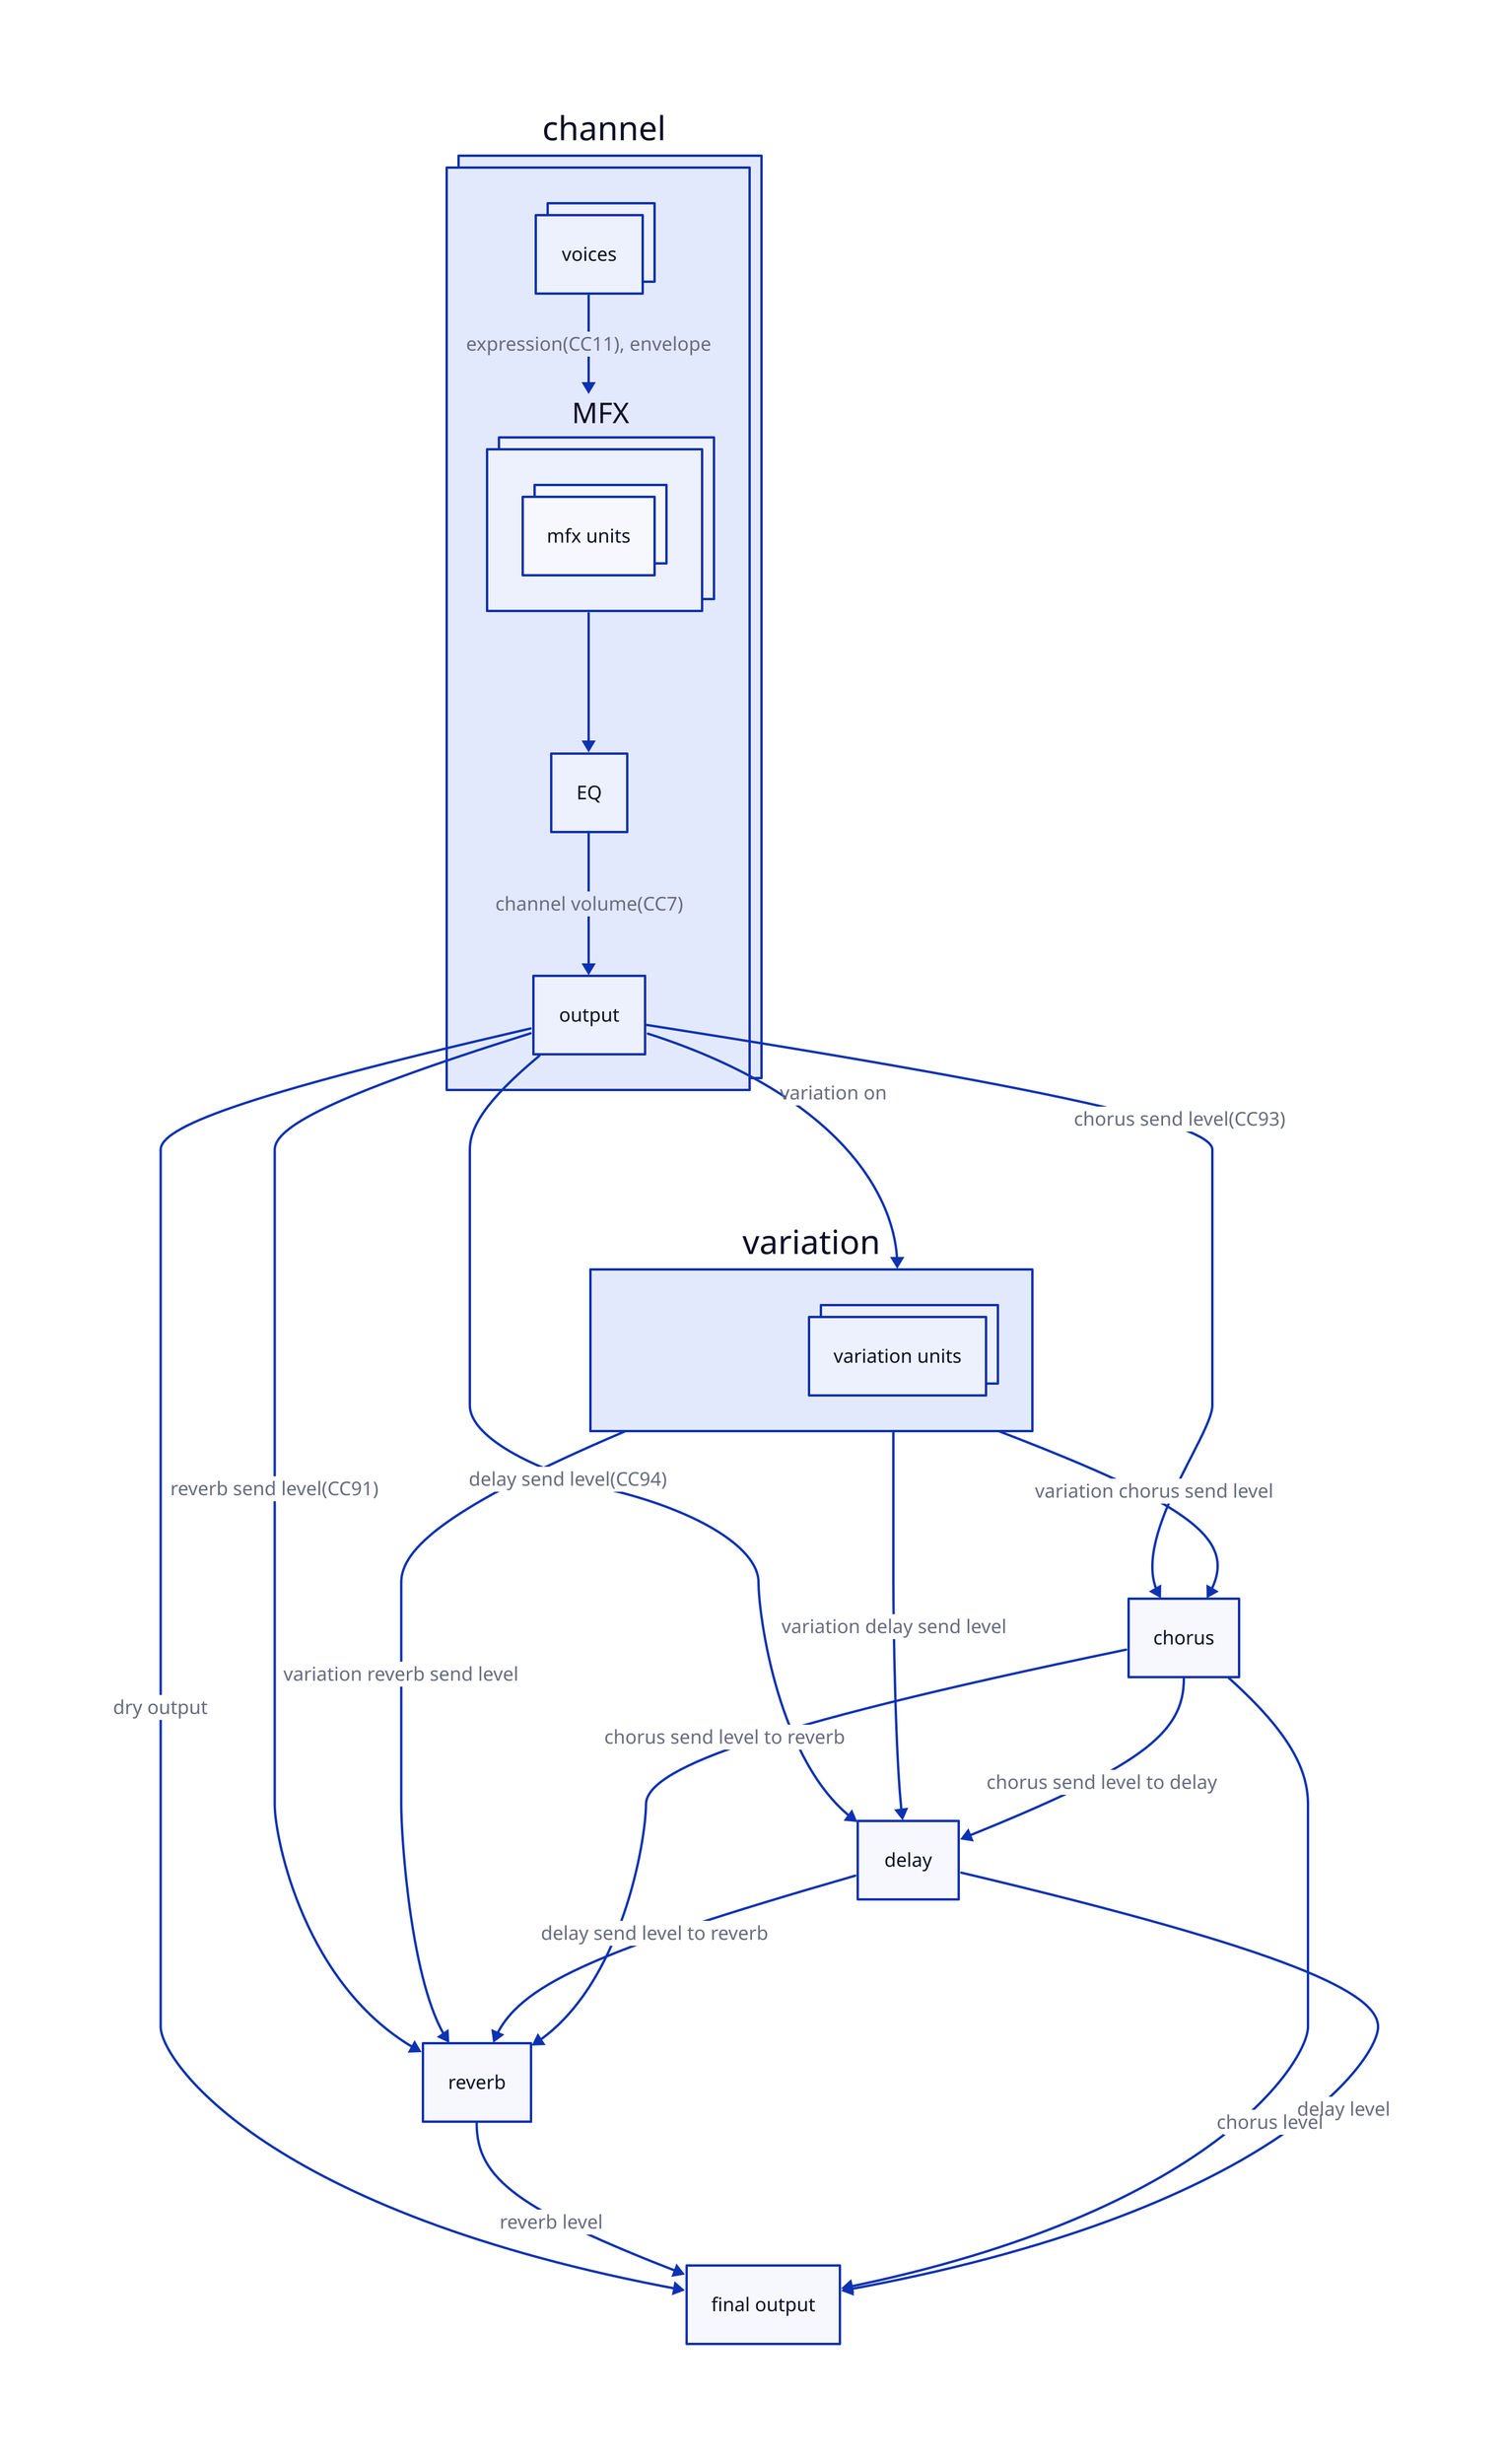 direction: down

channel: {
    style.multiple: true
    
    voices: {
        style.multiple: true
    }

    MFX: {
        style.multiple: true
        
        mfx units: {
            style.multiple: true
        }
    }
    
    output

    voices -> MFX: expression(CC11), envelope

    MFX -> EQ

    EQ -> output: channel volume(CC7)
}

variation: {
    variation units: {
        style.multiple: true
    }
}

reverb
chorus
delay

final output

channel.output -> variation: variation on
channel.output -> final output: dry output

channel.output -> reverb: reverb send level(CC91)
channel.output -> chorus: chorus send level(CC93)
channel.output -> delay: delay send level(CC94)

variation -> reverb: variation reverb send level
variation -> chorus: variation chorus send level
variation -> delay: variation delay send level

reverb -> final output: reverb level
chorus -> final output: chorus level
delay -> final output: delay level

delay -> reverb: delay send level to reverb

chorus -> delay: chorus send level to delay
chorus -> reverb: chorus send level to reverb